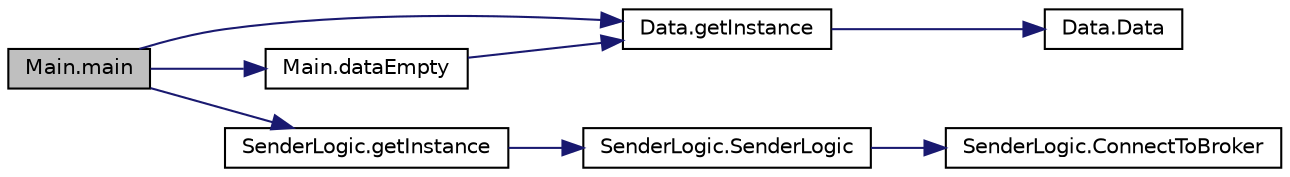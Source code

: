 digraph "Main.main"
{
  edge [fontname="Helvetica",fontsize="10",labelfontname="Helvetica",labelfontsize="10"];
  node [fontname="Helvetica",fontsize="10",shape=record];
  rankdir="LR";
  Node5 [label="Main.main",height=0.2,width=0.4,color="black", fillcolor="grey75", style="filled", fontcolor="black"];
  Node5 -> Node6 [color="midnightblue",fontsize="10",style="solid",fontname="Helvetica"];
  Node6 [label="Data.getInstance",height=0.2,width=0.4,color="black", fillcolor="white", style="filled",URL="$dc/d07/class_data.html#a27528b605620f49e1bd82b8ce7ff31be"];
  Node6 -> Node7 [color="midnightblue",fontsize="10",style="solid",fontname="Helvetica"];
  Node7 [label="Data.Data",height=0.2,width=0.4,color="black", fillcolor="white", style="filled",URL="$dc/d07/class_data.html#ac9188dcb0fca3b16e8111ce3ee5c2a1c"];
  Node5 -> Node8 [color="midnightblue",fontsize="10",style="solid",fontname="Helvetica"];
  Node8 [label="SenderLogic.getInstance",height=0.2,width=0.4,color="black", fillcolor="white", style="filled",URL="$d1/d79/class_sender_logic.html#a9a5c16eb2a183e6d1ea994016830d3c9"];
  Node8 -> Node9 [color="midnightblue",fontsize="10",style="solid",fontname="Helvetica"];
  Node9 [label="SenderLogic.SenderLogic",height=0.2,width=0.4,color="black", fillcolor="white", style="filled",URL="$d1/d79/class_sender_logic.html#a0eddf4a54cf777c324862dd767fa09b9"];
  Node9 -> Node10 [color="midnightblue",fontsize="10",style="solid",fontname="Helvetica"];
  Node10 [label="SenderLogic.ConnectToBroker",height=0.2,width=0.4,color="black", fillcolor="white", style="filled",URL="$d1/d79/class_sender_logic.html#a3f1fe663014baf7e3bbc5060740a665b"];
  Node5 -> Node11 [color="midnightblue",fontsize="10",style="solid",fontname="Helvetica"];
  Node11 [label="Main.dataEmpty",height=0.2,width=0.4,color="black", fillcolor="white", style="filled",URL="$d0/d4b/class_main.html#a6c9f248db7c5afa42903c22eaba39d4d"];
  Node11 -> Node6 [color="midnightblue",fontsize="10",style="solid",fontname="Helvetica"];
}
